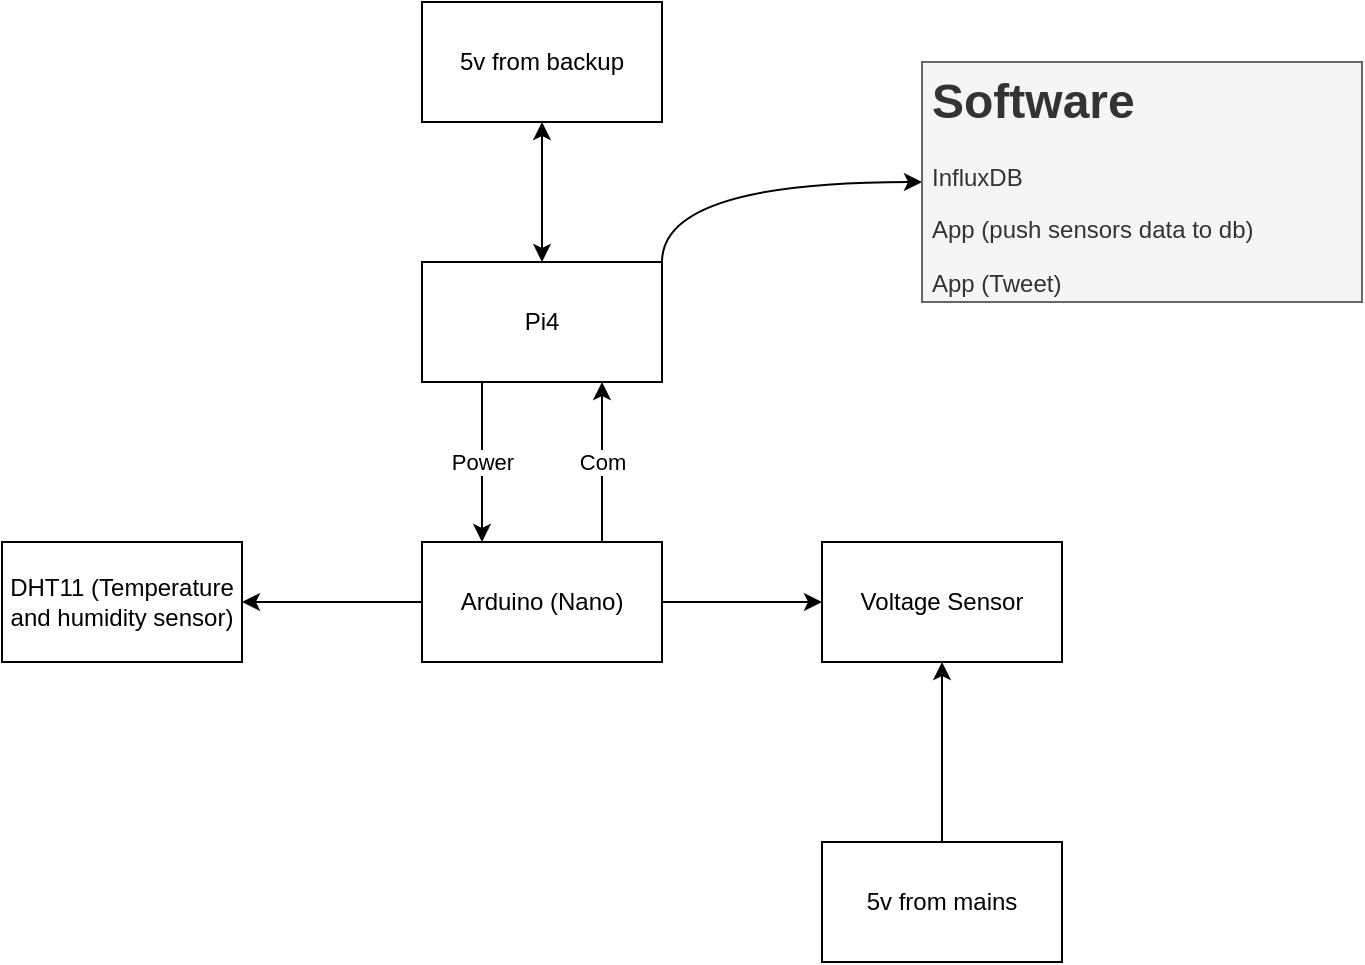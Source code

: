 <mxfile version="15.5.4" type="embed"><diagram id="fbzm545EcICF4auStwzn" name="Components"><mxGraphModel dx="1093" dy="711" grid="1" gridSize="10" guides="1" tooltips="1" connect="1" arrows="1" fold="1" page="1" pageScale="1" pageWidth="827" pageHeight="1169" math="0" shadow="0"><root><mxCell id="0"/><mxCell id="1" parent="0"/><mxCell id="DxnIDQMmFqQm4ylsldtP-6" value="Com" style="edgeStyle=orthogonalEdgeStyle;rounded=0;orthogonalLoop=1;jettySize=auto;html=1;exitX=0.75;exitY=0;exitDx=0;exitDy=0;entryX=0.75;entryY=1;entryDx=0;entryDy=0;" parent="1" source="DxnIDQMmFqQm4ylsldtP-3" target="DxnIDQMmFqQm4ylsldtP-2" edge="1"><mxGeometry relative="1" as="geometry"/></mxCell><mxCell id="DxnIDQMmFqQm4ylsldtP-13" value="Power" style="edgeStyle=orthogonalEdgeStyle;rounded=0;orthogonalLoop=1;jettySize=auto;html=1;exitX=0.25;exitY=1;exitDx=0;exitDy=0;entryX=0.25;entryY=0;entryDx=0;entryDy=0;" parent="1" source="DxnIDQMmFqQm4ylsldtP-2" target="DxnIDQMmFqQm4ylsldtP-3" edge="1"><mxGeometry relative="1" as="geometry"/></mxCell><mxCell id="DxnIDQMmFqQm4ylsldtP-15" style="edgeStyle=orthogonalEdgeStyle;rounded=0;orthogonalLoop=1;jettySize=auto;html=1;exitX=1;exitY=0;exitDx=0;exitDy=0;entryX=0;entryY=0.5;entryDx=0;entryDy=0;startArrow=none;startFill=0;curved=1;" parent="1" source="DxnIDQMmFqQm4ylsldtP-2" target="DxnIDQMmFqQm4ylsldtP-14" edge="1"><mxGeometry relative="1" as="geometry"/></mxCell><mxCell id="DxnIDQMmFqQm4ylsldtP-2" value="Pi4" style="rounded=0;whiteSpace=wrap;html=1;" parent="1" vertex="1"><mxGeometry x="340" y="220" width="120" height="60" as="geometry"/></mxCell><mxCell id="DxnIDQMmFqQm4ylsldtP-5" style="edgeStyle=orthogonalEdgeStyle;rounded=0;orthogonalLoop=1;jettySize=auto;html=1;exitX=1;exitY=0.5;exitDx=0;exitDy=0;entryX=0;entryY=0.5;entryDx=0;entryDy=0;" parent="1" source="DxnIDQMmFqQm4ylsldtP-3" target="DxnIDQMmFqQm4ylsldtP-4" edge="1"><mxGeometry relative="1" as="geometry"/></mxCell><mxCell id="DxnIDQMmFqQm4ylsldtP-8" style="edgeStyle=orthogonalEdgeStyle;rounded=0;orthogonalLoop=1;jettySize=auto;html=1;exitX=0;exitY=0.5;exitDx=0;exitDy=0;entryX=1;entryY=0.5;entryDx=0;entryDy=0;" parent="1" source="DxnIDQMmFqQm4ylsldtP-3" target="DxnIDQMmFqQm4ylsldtP-7" edge="1"><mxGeometry relative="1" as="geometry"/></mxCell><mxCell id="DxnIDQMmFqQm4ylsldtP-3" value="Arduino (Nano)" style="rounded=0;whiteSpace=wrap;html=1;" parent="1" vertex="1"><mxGeometry x="340" y="360" width="120" height="60" as="geometry"/></mxCell><mxCell id="DxnIDQMmFqQm4ylsldtP-4" value="Voltage Sensor" style="rounded=0;whiteSpace=wrap;html=1;" parent="1" vertex="1"><mxGeometry x="540" y="360" width="120" height="60" as="geometry"/></mxCell><mxCell id="DxnIDQMmFqQm4ylsldtP-7" value="DHT11 (Temperature and humidity sensor)" style="rounded=0;whiteSpace=wrap;html=1;" parent="1" vertex="1"><mxGeometry x="130" y="360" width="120" height="60" as="geometry"/></mxCell><mxCell id="DxnIDQMmFqQm4ylsldtP-10" style="edgeStyle=orthogonalEdgeStyle;rounded=0;orthogonalLoop=1;jettySize=auto;html=1;exitX=0.5;exitY=0;exitDx=0;exitDy=0;entryX=0.5;entryY=1;entryDx=0;entryDy=0;" parent="1" source="DxnIDQMmFqQm4ylsldtP-9" target="DxnIDQMmFqQm4ylsldtP-4" edge="1"><mxGeometry relative="1" as="geometry"/></mxCell><mxCell id="DxnIDQMmFqQm4ylsldtP-9" value="5v from mains" style="rounded=0;whiteSpace=wrap;html=1;" parent="1" vertex="1"><mxGeometry x="540" y="510" width="120" height="60" as="geometry"/></mxCell><mxCell id="DxnIDQMmFqQm4ylsldtP-12" style="edgeStyle=orthogonalEdgeStyle;rounded=0;orthogonalLoop=1;jettySize=auto;html=1;exitX=0.5;exitY=1;exitDx=0;exitDy=0;entryX=0.5;entryY=0;entryDx=0;entryDy=0;startArrow=classic;startFill=1;" parent="1" source="DxnIDQMmFqQm4ylsldtP-11" target="DxnIDQMmFqQm4ylsldtP-2" edge="1"><mxGeometry relative="1" as="geometry"/></mxCell><mxCell id="DxnIDQMmFqQm4ylsldtP-11" value="5v from backup" style="rounded=0;whiteSpace=wrap;html=1;" parent="1" vertex="1"><mxGeometry x="340" y="90" width="120" height="60" as="geometry"/></mxCell><mxCell id="DxnIDQMmFqQm4ylsldtP-14" value="&lt;h1&gt;Software&lt;/h1&gt;&lt;p&gt;InfluxDB&lt;/p&gt;&lt;p&gt;App (push&amp;nbsp;sensors data to db)&lt;/p&gt;&lt;p&gt;App (Tweet)&lt;/p&gt;" style="text;html=1;strokeColor=#666666;fillColor=#f5f5f5;spacing=5;spacingTop=-20;whiteSpace=wrap;overflow=hidden;rounded=0;fontColor=#333333;" parent="1" vertex="1"><mxGeometry x="590" y="120" width="220" height="120" as="geometry"/></mxCell></root></mxGraphModel></diagram></mxfile>